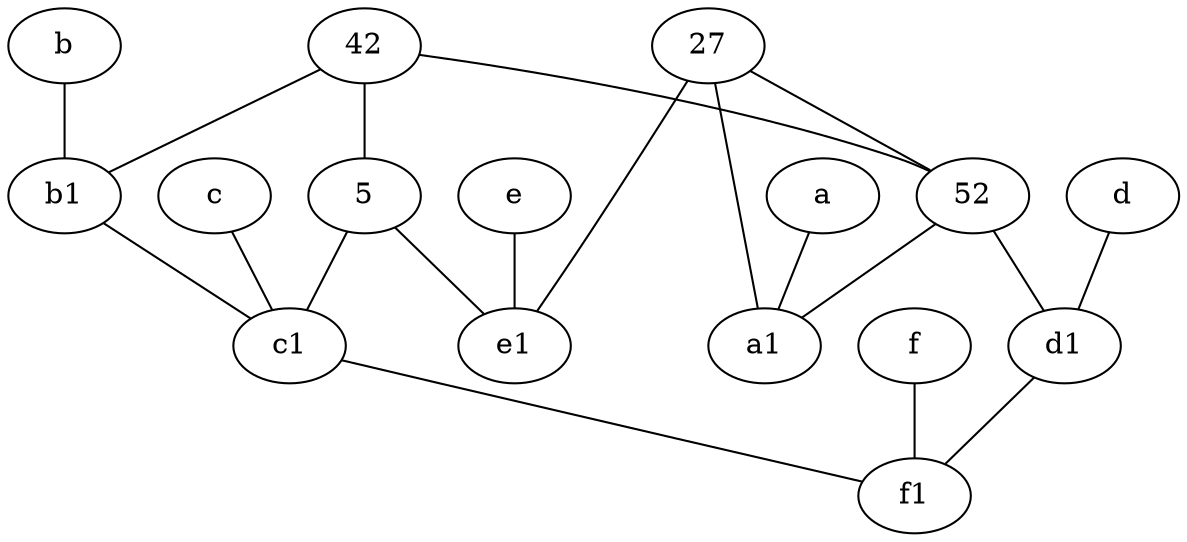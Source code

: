 graph {
	node [labelfontsize=50]
	d1 [labelfontsize=50 pos="3,5!"]
	27 [labelfontsize=50]
	f1 [labelfontsize=50 pos="3,8!"]
	a [labelfontsize=50 pos="8,2!"]
	c1 [labelfontsize=50 pos="4.5,3!"]
	c [labelfontsize=50 pos="4.5,2!"]
	52 [labelfontsize=50]
	42 [labelfontsize=50]
	5 [labelfontsize=50]
	d [labelfontsize=50 pos="2,5!"]
	e [labelfontsize=50 pos="7,9!"]
	b1 [labelfontsize=50 pos="9,4!"]
	f [labelfontsize=50 pos="3,9!"]
	e1 [labelfontsize=50 pos="7,7!"]
	a1 [labelfontsize=50 pos="8,3!"]
	b [labelfontsize=50 pos="10,4!"]
	42 -- 52
	b1 -- c1
	c -- c1
	27 -- 52
	c1 -- f1
	5 -- c1
	52 -- d1
	42 -- b1
	e -- e1
	5 -- e1
	d1 -- f1
	27 -- e1
	d -- d1
	a -- a1
	52 -- a1
	f -- f1
	b -- b1
	27 -- a1
	42 -- 5
}
